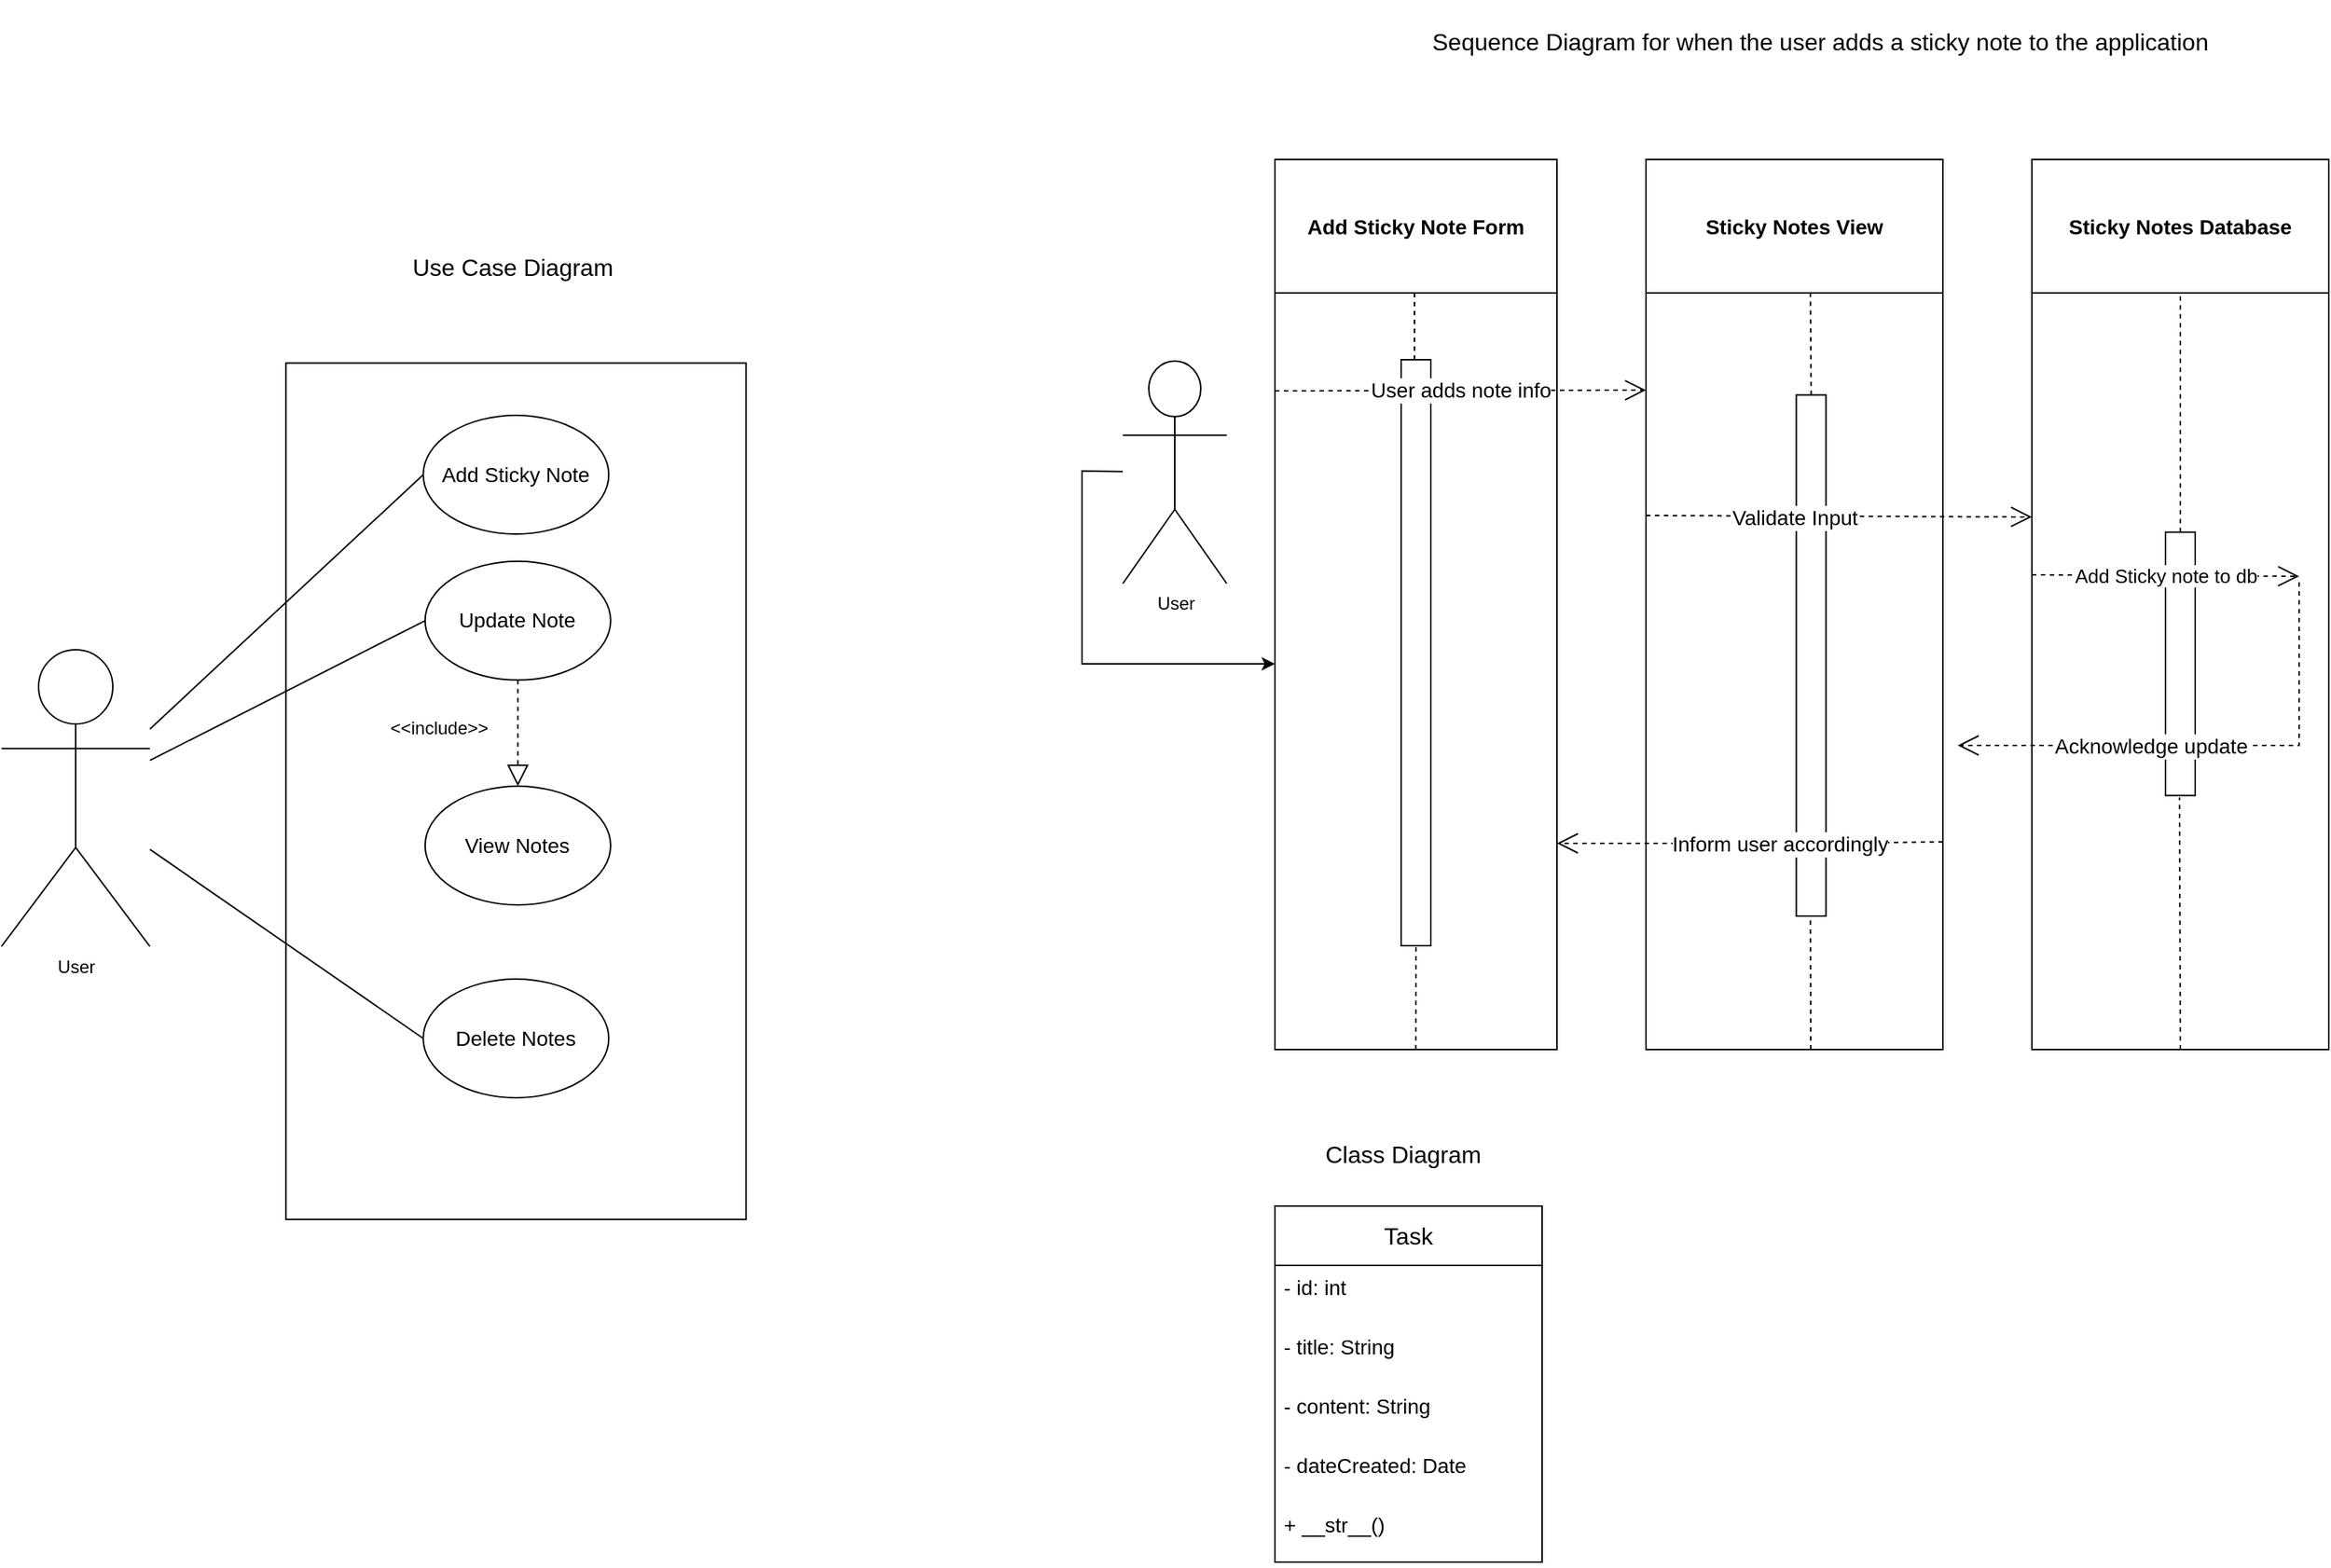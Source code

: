 <mxfile version="28.0.9">
  <diagram name="Page-1" id="T4tvRStizZ_iwaSTZP0o">
    <mxGraphModel dx="2066" dy="1145" grid="0" gridSize="10" guides="1" tooltips="1" connect="1" arrows="1" fold="1" page="1" pageScale="1" pageWidth="850" pageHeight="1100" math="0" shadow="0">
      <root>
        <mxCell id="0" />
        <mxCell id="1" parent="0" />
        <mxCell id="77BDCkDlbAGJzvOvq-cN-1" value="" style="rounded=0;whiteSpace=wrap;html=1;rotation=90;" parent="1" vertex="1">
          <mxGeometry x="847.5" y="440" width="395" height="20" as="geometry" />
        </mxCell>
        <mxCell id="77BDCkDlbAGJzvOvq-cN-2" value="" style="rounded=0;whiteSpace=wrap;html=1;rotation=90;movable=0;resizable=0;rotatable=0;deletable=0;editable=0;locked=1;connectable=0;" parent="1" vertex="1">
          <mxGeometry x="150" y="388.39" width="577.31" height="310" as="geometry" />
        </mxCell>
        <mxCell id="77BDCkDlbAGJzvOvq-cN-3" value="&lt;font style=&quot;font-size: 14px;&quot;&gt;Add Sticky Note&lt;/font&gt;" style="ellipse;whiteSpace=wrap;html=1;" parent="1" vertex="1">
          <mxGeometry x="376.16" y="290" width="125" height="80" as="geometry" />
        </mxCell>
        <mxCell id="77BDCkDlbAGJzvOvq-cN-4" value="&lt;font style=&quot;font-size: 14px;&quot;&gt;View Notes&lt;/font&gt;" style="ellipse;whiteSpace=wrap;html=1;" parent="1" vertex="1">
          <mxGeometry x="377.41" y="540" width="125" height="80" as="geometry" />
        </mxCell>
        <mxCell id="77BDCkDlbAGJzvOvq-cN-5" value="&lt;font style=&quot;font-size: 16px;&quot;&gt;Use Case Diagram&lt;/font&gt;" style="text;strokeColor=none;fillColor=none;align=left;verticalAlign=middle;spacingLeft=4;spacingRight=4;overflow=hidden;points=[[0,0.5],[1,0.5]];portConstraint=eastwest;rotatable=0;whiteSpace=wrap;html=1;" parent="1" vertex="1">
          <mxGeometry x="362.5" y="160" width="155" height="60" as="geometry" />
        </mxCell>
        <mxCell id="77BDCkDlbAGJzvOvq-cN-6" value="&lt;font style=&quot;font-size: 14px;&quot;&gt;Update Note&lt;/font&gt;" style="ellipse;whiteSpace=wrap;html=1;" parent="1" vertex="1">
          <mxGeometry x="377.41" y="388.39" width="125" height="80" as="geometry" />
        </mxCell>
        <mxCell id="77BDCkDlbAGJzvOvq-cN-7" value="" style="endArrow=block;dashed=1;endFill=0;endSize=12;html=1;rounded=0;exitX=0.5;exitY=1;exitDx=0;exitDy=0;entryX=0.5;entryY=0;entryDx=0;entryDy=0;" parent="1" source="77BDCkDlbAGJzvOvq-cN-6" target="77BDCkDlbAGJzvOvq-cN-4" edge="1">
          <mxGeometry width="160" relative="1" as="geometry">
            <mxPoint x="448.66" y="406" as="sourcePoint" />
            <mxPoint x="438.66" y="456" as="targetPoint" />
          </mxGeometry>
        </mxCell>
        <mxCell id="77BDCkDlbAGJzvOvq-cN-8" value="&amp;lt;&amp;lt;include&amp;gt;&amp;gt;" style="text;html=1;align=center;verticalAlign=middle;whiteSpace=wrap;rounded=0;" parent="1" vertex="1">
          <mxGeometry x="357.46" y="485.88" width="60" height="30" as="geometry" />
        </mxCell>
        <mxCell id="77BDCkDlbAGJzvOvq-cN-9" value="User" style="shape=umlActor;verticalLabelPosition=bottom;verticalAlign=top;html=1;outlineConnect=0;" parent="1" vertex="1">
          <mxGeometry x="92" y="448" width="100" height="200" as="geometry" />
        </mxCell>
        <mxCell id="77BDCkDlbAGJzvOvq-cN-10" value="" style="endArrow=none;html=1;rounded=0;exitX=0;exitY=0.5;exitDx=0;exitDy=0;" parent="1" source="77BDCkDlbAGJzvOvq-cN-3" target="77BDCkDlbAGJzvOvq-cN-9" edge="1">
          <mxGeometry width="50" height="50" relative="1" as="geometry">
            <mxPoint x="363" y="290" as="sourcePoint" />
            <mxPoint x="190" y="450" as="targetPoint" />
          </mxGeometry>
        </mxCell>
        <mxCell id="77BDCkDlbAGJzvOvq-cN-11" value="&lt;span style=&quot;font-size: 14px;&quot;&gt;Add Sticky Note Form&lt;/span&gt;" style="swimlane;whiteSpace=wrap;html=1;startSize=90;movable=1;resizable=1;rotatable=1;deletable=1;editable=1;locked=0;connectable=1;" parent="1" vertex="1">
          <mxGeometry x="950" y="117.5" width="190" height="600" as="geometry">
            <mxRectangle x="1370" y="370" width="130" height="90" as="alternateBounds" />
          </mxGeometry>
        </mxCell>
        <mxCell id="77BDCkDlbAGJzvOvq-cN-12" value="&lt;font style=&quot;font-size: 14px;&quot;&gt;Sticky Notes Database&lt;/font&gt;" style="swimlane;whiteSpace=wrap;html=1;startSize=90;movable=1;resizable=1;rotatable=1;deletable=1;editable=1;locked=0;connectable=1;" parent="1" vertex="1">
          <mxGeometry x="1460" y="117.5" width="200" height="600" as="geometry" />
        </mxCell>
        <mxCell id="77BDCkDlbAGJzvOvq-cN-13" value="" style="rounded=0;whiteSpace=wrap;html=1;rotation=90;" parent="77BDCkDlbAGJzvOvq-cN-12" vertex="1">
          <mxGeometry x="11.25" y="330" width="177.5" height="20" as="geometry" />
        </mxCell>
        <mxCell id="77BDCkDlbAGJzvOvq-cN-14" value="" style="endArrow=none;dashed=1;html=1;rounded=0;exitX=0;exitY=0.5;exitDx=0;exitDy=0;" parent="77BDCkDlbAGJzvOvq-cN-12" source="77BDCkDlbAGJzvOvq-cN-13" edge="1">
          <mxGeometry width="50" height="50" relative="1" as="geometry">
            <mxPoint x="80" y="200" as="sourcePoint" />
            <mxPoint x="100" y="90" as="targetPoint" />
          </mxGeometry>
        </mxCell>
        <mxCell id="77BDCkDlbAGJzvOvq-cN-15" value="" style="endArrow=none;dashed=1;html=1;rounded=0;exitX=0.5;exitY=1;exitDx=0;exitDy=0;" parent="77BDCkDlbAGJzvOvq-cN-12" source="77BDCkDlbAGJzvOvq-cN-12" edge="1">
          <mxGeometry width="50" height="50" relative="1" as="geometry">
            <mxPoint x="99.44" y="520" as="sourcePoint" />
            <mxPoint x="99.44" y="430" as="targetPoint" />
          </mxGeometry>
        </mxCell>
        <mxCell id="77BDCkDlbAGJzvOvq-cN-16" value="&lt;font style=&quot;font-size: 13px;&quot;&gt;Add Sticky note to db&lt;/font&gt;" style="endArrow=open;endSize=12;dashed=1;html=1;rounded=0;movable=1;resizable=1;rotatable=1;deletable=1;editable=1;locked=0;connectable=1;" parent="77BDCkDlbAGJzvOvq-cN-12" edge="1">
          <mxGeometry width="160" relative="1" as="geometry">
            <mxPoint y="280" as="sourcePoint" />
            <mxPoint x="180" y="281" as="targetPoint" />
          </mxGeometry>
        </mxCell>
        <mxCell id="77BDCkDlbAGJzvOvq-cN-17" value="&lt;span style=&quot;font-size: 14px;&quot;&gt;Acknowledge update&lt;/span&gt;" style="endArrow=open;endSize=12;dashed=1;html=1;rounded=0;movable=1;resizable=1;rotatable=1;deletable=1;editable=1;locked=0;connectable=1;" parent="77BDCkDlbAGJzvOvq-cN-12" edge="1">
          <mxGeometry x="0.235" width="160" relative="1" as="geometry">
            <mxPoint x="180" y="285" as="sourcePoint" />
            <mxPoint x="-50" y="395" as="targetPoint" />
            <Array as="points">
              <mxPoint x="180" y="395" />
            </Array>
            <mxPoint as="offset" />
          </mxGeometry>
        </mxCell>
        <mxCell id="77BDCkDlbAGJzvOvq-cN-18" value="" style="endArrow=none;html=1;rounded=0;exitX=0;exitY=0.5;exitDx=0;exitDy=0;" parent="1" source="77BDCkDlbAGJzvOvq-cN-6" target="77BDCkDlbAGJzvOvq-cN-9" edge="1">
          <mxGeometry width="50" height="50" relative="1" as="geometry">
            <mxPoint x="340" y="450" as="sourcePoint" />
            <mxPoint x="211.38" y="480" as="targetPoint" />
          </mxGeometry>
        </mxCell>
        <mxCell id="77BDCkDlbAGJzvOvq-cN-19" value="User" style="shape=umlActor;verticalLabelPosition=bottom;verticalAlign=top;html=1;outlineConnect=0;" parent="1" vertex="1">
          <mxGeometry x="847.5" y="253.38" width="70" height="150" as="geometry" />
        </mxCell>
        <mxCell id="77BDCkDlbAGJzvOvq-cN-20" value="" style="endArrow=classic;html=1;rounded=0;" parent="1" source="77BDCkDlbAGJzvOvq-cN-19" edge="1">
          <mxGeometry width="50" height="50" relative="1" as="geometry">
            <mxPoint x="833" y="323.5" as="sourcePoint" />
            <mxPoint x="950" y="457.5" as="targetPoint" />
            <Array as="points">
              <mxPoint x="820" y="327.5" />
              <mxPoint x="820" y="457.5" />
            </Array>
          </mxGeometry>
        </mxCell>
        <mxCell id="77BDCkDlbAGJzvOvq-cN-21" value="&lt;font style=&quot;font-size: 16px;&quot;&gt;Sequence Diagram for when the user adds a sticky note to the application&lt;/font&gt;" style="text;strokeColor=none;fillColor=none;align=left;verticalAlign=middle;spacingLeft=4;spacingRight=4;overflow=hidden;points=[[0,0.5],[1,0.5]];portConstraint=eastwest;rotatable=0;whiteSpace=wrap;html=1;" parent="1" vertex="1">
          <mxGeometry x="1050" y="10" width="570" height="55" as="geometry" />
        </mxCell>
        <mxCell id="77BDCkDlbAGJzvOvq-cN-22" value="" style="endArrow=none;dashed=1;html=1;rounded=0;" parent="1" edge="1">
          <mxGeometry width="50" height="50" relative="1" as="geometry">
            <mxPoint x="1044" y="252.5" as="sourcePoint" />
            <mxPoint x="1044" y="207.5" as="targetPoint" />
          </mxGeometry>
        </mxCell>
        <mxCell id="77BDCkDlbAGJzvOvq-cN-23" value="" style="endArrow=none;dashed=1;html=1;rounded=0;entryX=1;entryY=0.5;entryDx=0;entryDy=0;" parent="1" target="77BDCkDlbAGJzvOvq-cN-1" edge="1">
          <mxGeometry width="50" height="50" relative="1" as="geometry">
            <mxPoint x="1044.88" y="717.5" as="sourcePoint" />
            <mxPoint x="1044.44" y="657.5" as="targetPoint" />
          </mxGeometry>
        </mxCell>
        <mxCell id="77BDCkDlbAGJzvOvq-cN-24" value="&lt;span style=&quot;font-size: 14px;&quot;&gt;Sticky Notes View&lt;/span&gt;" style="swimlane;whiteSpace=wrap;html=1;startSize=90;movable=1;resizable=1;rotatable=1;deletable=1;editable=1;locked=0;connectable=1;" parent="1" vertex="1">
          <mxGeometry x="1200" y="117.5" width="200" height="600" as="geometry">
            <mxRectangle x="1370" y="370" width="130" height="90" as="alternateBounds" />
          </mxGeometry>
        </mxCell>
        <mxCell id="77BDCkDlbAGJzvOvq-cN-25" value="" style="rounded=0;whiteSpace=wrap;html=1;rotation=90;" parent="77BDCkDlbAGJzvOvq-cN-24" vertex="1">
          <mxGeometry x="-64.37" y="324.38" width="351.25" height="20" as="geometry" />
        </mxCell>
        <mxCell id="77BDCkDlbAGJzvOvq-cN-26" value="&lt;span style=&quot;font-size: 14px;&quot;&gt;Validate Input&lt;/span&gt;" style="endArrow=open;endSize=12;dashed=1;html=1;rounded=0;movable=1;resizable=1;rotatable=1;deletable=1;editable=1;locked=0;connectable=1;" parent="77BDCkDlbAGJzvOvq-cN-24" edge="1">
          <mxGeometry x="-0.231" y="-1" width="160" relative="1" as="geometry">
            <mxPoint y="240" as="sourcePoint" />
            <mxPoint x="260" y="241" as="targetPoint" />
            <mxPoint as="offset" />
          </mxGeometry>
        </mxCell>
        <mxCell id="77BDCkDlbAGJzvOvq-cN-27" value="&lt;span style=&quot;font-size: 14px;&quot;&gt;Inform user accordingly&lt;/span&gt;" style="endArrow=open;endSize=12;dashed=1;html=1;rounded=0;movable=1;resizable=1;rotatable=1;deletable=1;editable=1;locked=0;connectable=1;" parent="77BDCkDlbAGJzvOvq-cN-24" edge="1">
          <mxGeometry x="-0.154" width="160" relative="1" as="geometry">
            <mxPoint x="200" y="460" as="sourcePoint" />
            <mxPoint x="-60" y="461" as="targetPoint" />
            <Array as="points">
              <mxPoint x="120" y="461" />
            </Array>
            <mxPoint as="offset" />
          </mxGeometry>
        </mxCell>
        <mxCell id="77BDCkDlbAGJzvOvq-cN-28" value="" style="endArrow=none;dashed=1;html=1;rounded=0;exitX=0;exitY=0.5;exitDx=0;exitDy=0;" parent="77BDCkDlbAGJzvOvq-cN-24" source="77BDCkDlbAGJzvOvq-cN-25" edge="1">
          <mxGeometry width="50" height="50" relative="1" as="geometry">
            <mxPoint x="111" y="150" as="sourcePoint" />
            <mxPoint x="110.76" y="90" as="targetPoint" />
          </mxGeometry>
        </mxCell>
        <mxCell id="77BDCkDlbAGJzvOvq-cN-29" value="" style="endArrow=none;dashed=1;html=1;rounded=0;" parent="77BDCkDlbAGJzvOvq-cN-24" edge="1">
          <mxGeometry width="50" height="50" relative="1" as="geometry">
            <mxPoint x="111" y="600" as="sourcePoint" />
            <mxPoint x="110.76" y="510" as="targetPoint" />
          </mxGeometry>
        </mxCell>
        <mxCell id="77BDCkDlbAGJzvOvq-cN-30" value="&lt;span style=&quot;font-size: 14px;&quot;&gt;User adds note info&lt;/span&gt;" style="endArrow=open;endSize=12;dashed=1;html=1;rounded=0;movable=1;resizable=1;rotatable=1;deletable=1;editable=1;locked=0;connectable=1;" parent="1" edge="1">
          <mxGeometry width="160" relative="1" as="geometry">
            <mxPoint x="950" y="273.5" as="sourcePoint" />
            <mxPoint x="1200" y="273" as="targetPoint" />
          </mxGeometry>
        </mxCell>
        <mxCell id="77BDCkDlbAGJzvOvq-cN-31" value="&lt;font style=&quot;font-size: 16px;&quot;&gt;Class Diagram&lt;/font&gt;" style="text;strokeColor=none;fillColor=none;align=left;verticalAlign=middle;spacingLeft=4;spacingRight=4;overflow=hidden;points=[[0,0.5],[1,0.5]];portConstraint=eastwest;rotatable=0;whiteSpace=wrap;html=1;" parent="1" vertex="1">
          <mxGeometry x="977.5" y="760" width="130" height="55" as="geometry" />
        </mxCell>
        <mxCell id="77BDCkDlbAGJzvOvq-cN-32" value="&lt;span style=&quot;font-size: 16px;&quot;&gt;Task&lt;/span&gt;" style="swimlane;fontStyle=0;childLayout=stackLayout;horizontal=1;startSize=40;fillColor=none;horizontalStack=0;resizeParent=1;resizeParentMax=0;resizeLast=0;collapsible=1;marginBottom=0;whiteSpace=wrap;html=1;" parent="1" vertex="1">
          <mxGeometry x="950" y="823" width="180" height="240" as="geometry" />
        </mxCell>
        <mxCell id="77BDCkDlbAGJzvOvq-cN-33" value="&lt;font style=&quot;font-size: 14px;&quot;&gt;- id: int&lt;/font&gt;" style="text;strokeColor=none;fillColor=none;align=left;verticalAlign=top;spacingLeft=4;spacingRight=4;overflow=hidden;rotatable=0;points=[[0,0.5],[1,0.5]];portConstraint=eastwest;whiteSpace=wrap;html=1;" parent="77BDCkDlbAGJzvOvq-cN-32" vertex="1">
          <mxGeometry y="40" width="180" height="40" as="geometry" />
        </mxCell>
        <mxCell id="77BDCkDlbAGJzvOvq-cN-34" value="&lt;span style=&quot;font-size: 14px;&quot;&gt;- title: String&lt;/span&gt;" style="text;strokeColor=none;fillColor=none;align=left;verticalAlign=top;spacingLeft=4;spacingRight=4;overflow=hidden;rotatable=0;points=[[0,0.5],[1,0.5]];portConstraint=eastwest;whiteSpace=wrap;html=1;" parent="77BDCkDlbAGJzvOvq-cN-32" vertex="1">
          <mxGeometry y="80" width="180" height="40" as="geometry" />
        </mxCell>
        <mxCell id="OfeAxZvL0Cc0HARGO6v1-1" value="&lt;span style=&quot;font-size: 14px;&quot;&gt;- content: String&lt;/span&gt;" style="text;strokeColor=none;fillColor=none;align=left;verticalAlign=top;spacingLeft=4;spacingRight=4;overflow=hidden;rotatable=0;points=[[0,0.5],[1,0.5]];portConstraint=eastwest;whiteSpace=wrap;html=1;" vertex="1" parent="77BDCkDlbAGJzvOvq-cN-32">
          <mxGeometry y="120" width="180" height="40" as="geometry" />
        </mxCell>
        <mxCell id="77BDCkDlbAGJzvOvq-cN-35" value="&lt;span style=&quot;font-size: 14px;&quot;&gt;- dateCreated: Date&lt;/span&gt;" style="text;strokeColor=none;fillColor=none;align=left;verticalAlign=top;spacingLeft=4;spacingRight=4;overflow=hidden;rotatable=0;points=[[0,0.5],[1,0.5]];portConstraint=eastwest;whiteSpace=wrap;html=1;" parent="77BDCkDlbAGJzvOvq-cN-32" vertex="1">
          <mxGeometry y="160" width="180" height="40" as="geometry" />
        </mxCell>
        <mxCell id="77BDCkDlbAGJzvOvq-cN-36" value="&lt;span style=&quot;font-size: 14px;&quot;&gt;+ __str__()&lt;/span&gt;" style="text;strokeColor=none;fillColor=none;align=left;verticalAlign=top;spacingLeft=4;spacingRight=4;overflow=hidden;rotatable=0;points=[[0,0.5],[1,0.5]];portConstraint=eastwest;whiteSpace=wrap;html=1;" parent="77BDCkDlbAGJzvOvq-cN-32" vertex="1">
          <mxGeometry y="200" width="180" height="40" as="geometry" />
        </mxCell>
        <mxCell id="77BDCkDlbAGJzvOvq-cN-37" value="&lt;font style=&quot;font-size: 14px;&quot;&gt;Delete Notes&lt;/font&gt;" style="ellipse;whiteSpace=wrap;html=1;" parent="1" vertex="1">
          <mxGeometry x="376.15" y="670" width="125" height="80" as="geometry" />
        </mxCell>
        <mxCell id="77BDCkDlbAGJzvOvq-cN-38" value="" style="endArrow=none;html=1;rounded=0;exitX=0;exitY=0.5;exitDx=0;exitDy=0;" parent="1" source="77BDCkDlbAGJzvOvq-cN-37" target="77BDCkDlbAGJzvOvq-cN-9" edge="1">
          <mxGeometry width="50" height="50" relative="1" as="geometry">
            <mxPoint x="230" y="720" as="sourcePoint" />
            <mxPoint x="210" y="830" as="targetPoint" />
          </mxGeometry>
        </mxCell>
      </root>
    </mxGraphModel>
  </diagram>
</mxfile>
